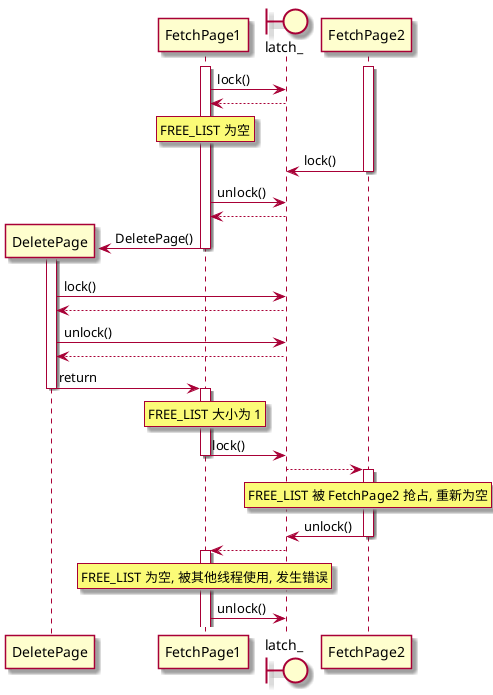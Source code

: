 @startuml
'https://plantuml.com/sequence-diagram
skin rose
participant DeletePage as D
participant FetchPage1 as A
'participant replacer_
boundary latch_
participant FetchPage2 as B

activate A
activate B
A -> latch_: lock()
latch_ --> A:
rnote over A: FREE_LIST 为空
B -> latch_: lock()
deactivate B

'A->replacer_: Evict(&fid)
A -> latch_: unlock()
latch_ --> A:
create D
A -> D: DeletePage()
deactivate A
activate D

D -> latch_: lock()
latch_ --> D

D -> latch_: unlock()
latch_ --> D

D -> A: return
deactivate D
rnote over A: FREE_LIST 大小为 1
activate A

A -> latch_: lock()
deactivate A

latch_ --> B:
activate B
rnote over B: FREE_LIST 被 FetchPage2 抢占, 重新为空

B -> latch_: unlock()
deactivate B
latch_ --> A
activate A
rnote over A: FREE_LIST 为空, 被其他线程使用, 发生错误

A -> latch_: unlock()
@enduml